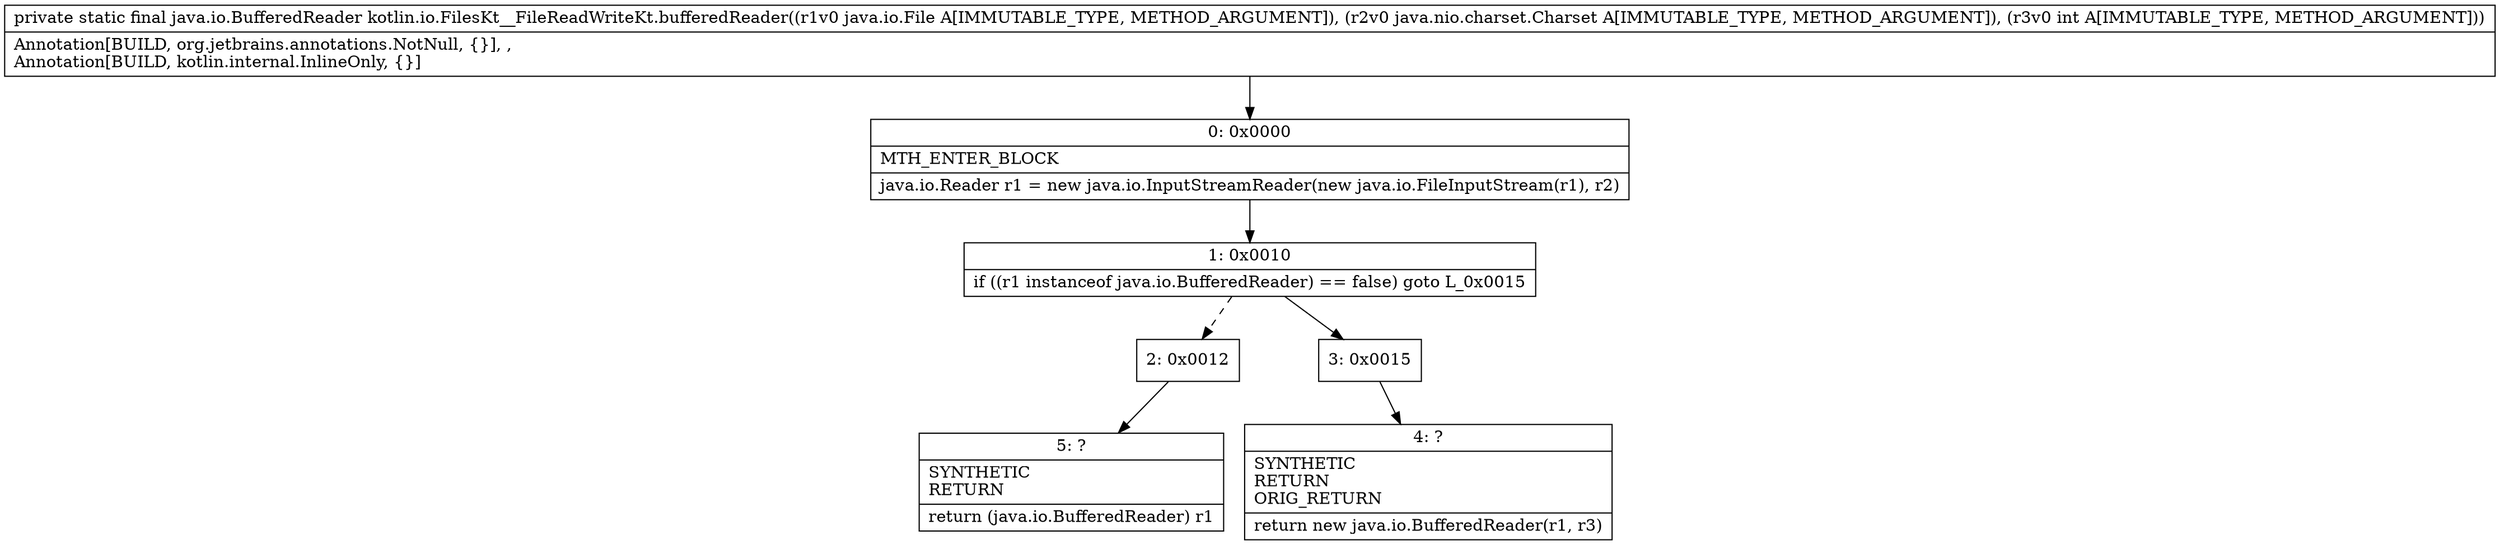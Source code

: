 digraph "CFG forkotlin.io.FilesKt__FileReadWriteKt.bufferedReader(Ljava\/io\/File;Ljava\/nio\/charset\/Charset;I)Ljava\/io\/BufferedReader;" {
Node_0 [shape=record,label="{0\:\ 0x0000|MTH_ENTER_BLOCK\l|java.io.Reader r1 = new java.io.InputStreamReader(new java.io.FileInputStream(r1), r2)\l}"];
Node_1 [shape=record,label="{1\:\ 0x0010|if ((r1 instanceof java.io.BufferedReader) == false) goto L_0x0015\l}"];
Node_2 [shape=record,label="{2\:\ 0x0012}"];
Node_3 [shape=record,label="{3\:\ 0x0015}"];
Node_4 [shape=record,label="{4\:\ ?|SYNTHETIC\lRETURN\lORIG_RETURN\l|return new java.io.BufferedReader(r1, r3)\l}"];
Node_5 [shape=record,label="{5\:\ ?|SYNTHETIC\lRETURN\l|return (java.io.BufferedReader) r1\l}"];
MethodNode[shape=record,label="{private static final java.io.BufferedReader kotlin.io.FilesKt__FileReadWriteKt.bufferedReader((r1v0 java.io.File A[IMMUTABLE_TYPE, METHOD_ARGUMENT]), (r2v0 java.nio.charset.Charset A[IMMUTABLE_TYPE, METHOD_ARGUMENT]), (r3v0 int A[IMMUTABLE_TYPE, METHOD_ARGUMENT]))  | Annotation[BUILD, org.jetbrains.annotations.NotNull, \{\}], , \lAnnotation[BUILD, kotlin.internal.InlineOnly, \{\}]\l}"];
MethodNode -> Node_0;
Node_0 -> Node_1;
Node_1 -> Node_2[style=dashed];
Node_1 -> Node_3;
Node_2 -> Node_5;
Node_3 -> Node_4;
}

